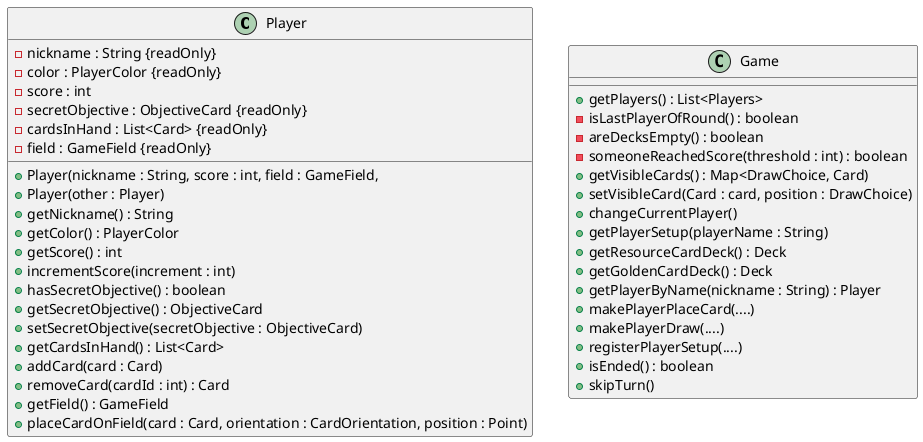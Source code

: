 @startuml
class Player {
    - nickname : String {readOnly}
    - color : PlayerColor {readOnly}
    - score : int
    - secretObjective : ObjectiveCard {readOnly}
    - cardsInHand : List<Card> {readOnly}
    - field : GameField {readOnly}

    + Player(nickname : String, score : int, field : GameField,
    + Player(other : Player)
    + getNickname() : String
    + getColor() : PlayerColor
    + getScore() : int
    + incrementScore(increment : int)
    + hasSecretObjective() : boolean
    + getSecretObjective() : ObjectiveCard
    + setSecretObjective(secretObjective : ObjectiveCard)
    + getCardsInHand() : List<Card>
    + addCard(card : Card)
    + removeCard(cardId : int) : Card
    + getField() : GameField
    + placeCardOnField(card : Card, orientation : CardOrientation, position : Point)
}

class Game {
    + getPlayers() : List<Players>
    - isLastPlayerOfRound() : boolean
    - areDecksEmpty() : boolean
    - someoneReachedScore(threshold : int) : boolean
    + getVisibleCards() : Map<DrawChoice, Card)
    + setVisibleCard(Card : card, position : DrawChoice)
    + changeCurrentPlayer()
    + getPlayerSetup(playerName : String)
    + getResourceCardDeck() : Deck
    + getGoldenCardDeck() : Deck
    + getPlayerByName(nickname : String) : Player
    + makePlayerPlaceCard(....)
    + makePlayerDraw(....)
    + registerPlayerSetup(....)
    + isEnded() : boolean
    + skipTurn()
}



@enduml